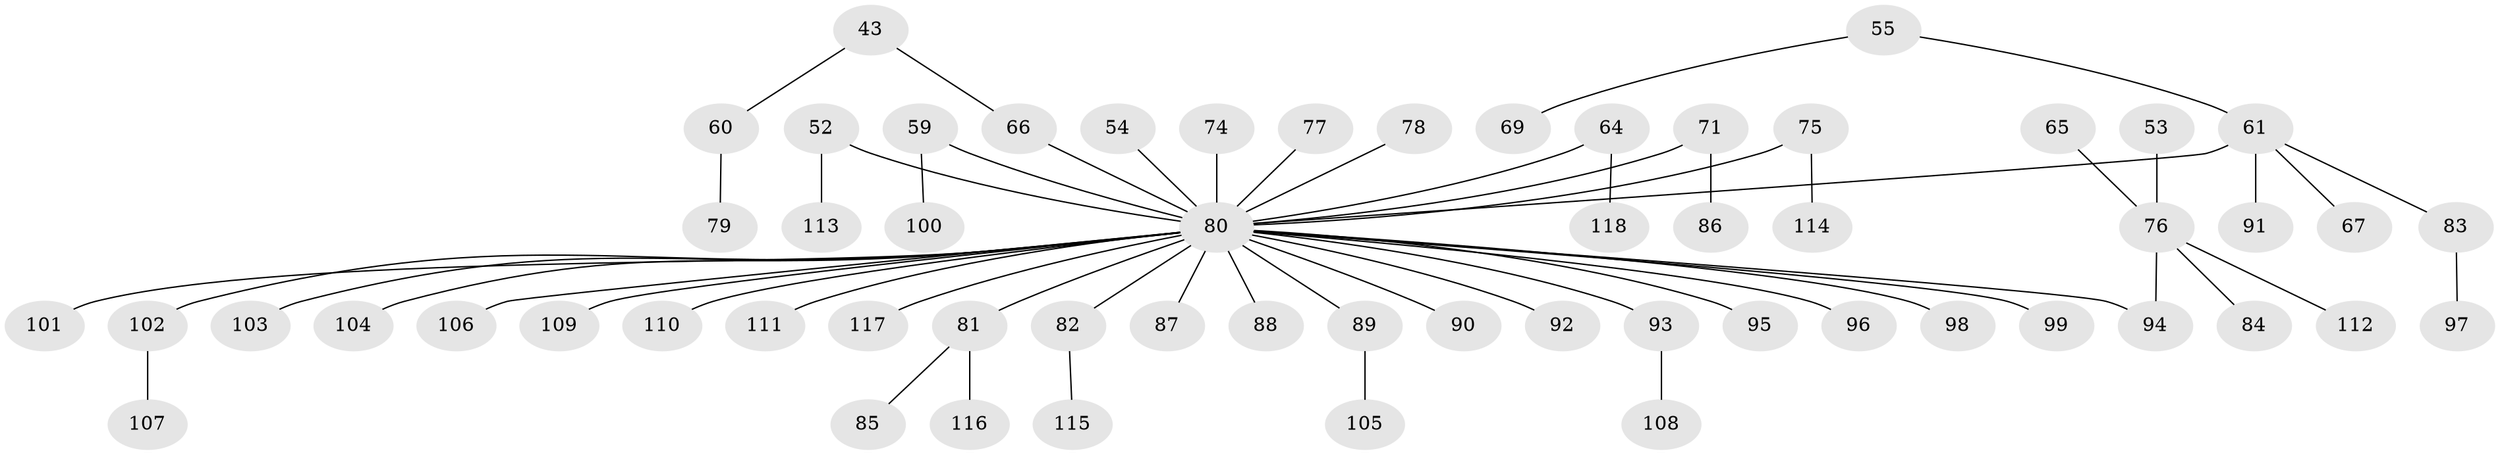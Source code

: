 // original degree distribution, {7: 0.01694915254237288, 3: 0.11016949152542373, 4: 0.07627118644067797, 2: 0.288135593220339, 1: 0.4745762711864407, 6: 0.00847457627118644, 5: 0.025423728813559324}
// Generated by graph-tools (version 1.1) at 2025/53/03/09/25 04:53:39]
// undirected, 59 vertices, 58 edges
graph export_dot {
graph [start="1"]
  node [color=gray90,style=filled];
  43;
  52;
  53;
  54;
  55;
  59;
  60;
  61 [super="+48+41"];
  64;
  65;
  66 [super="+25"];
  67;
  69;
  71;
  74;
  75;
  76 [super="+42+36+45"];
  77;
  78;
  79;
  80 [super="+39+16+70+18+47+50+57+68+63+72+46+73+35+38"];
  81 [super="+17"];
  82;
  83;
  84;
  85;
  86;
  87;
  88;
  89;
  90;
  91;
  92;
  93;
  94 [super="+32"];
  95;
  96;
  97;
  98;
  99;
  100;
  101;
  102;
  103;
  104;
  105;
  106;
  107;
  108;
  109;
  110;
  111;
  112;
  113;
  114;
  115;
  116;
  117;
  118;
  43 -- 60;
  43 -- 66;
  52 -- 113;
  52 -- 80;
  53 -- 76;
  54 -- 80;
  55 -- 69;
  55 -- 61;
  59 -- 100;
  59 -- 80;
  60 -- 79;
  61 -- 83;
  61 -- 80;
  61 -- 67;
  61 -- 91;
  64 -- 118;
  64 -- 80;
  65 -- 76;
  66 -- 80;
  71 -- 86;
  71 -- 80;
  74 -- 80;
  75 -- 114;
  75 -- 80;
  76 -- 84;
  76 -- 112;
  76 -- 94;
  77 -- 80;
  78 -- 80;
  80 -- 92;
  80 -- 81;
  80 -- 82;
  80 -- 88;
  80 -- 89;
  80 -- 90;
  80 -- 93;
  80 -- 94;
  80 -- 95;
  80 -- 96;
  80 -- 98;
  80 -- 101;
  80 -- 102;
  80 -- 109;
  80 -- 110;
  80 -- 111;
  80 -- 117;
  80 -- 99;
  80 -- 103;
  80 -- 104;
  80 -- 106;
  80 -- 87;
  81 -- 116;
  81 -- 85;
  82 -- 115;
  83 -- 97;
  89 -- 105;
  93 -- 108;
  102 -- 107;
}
